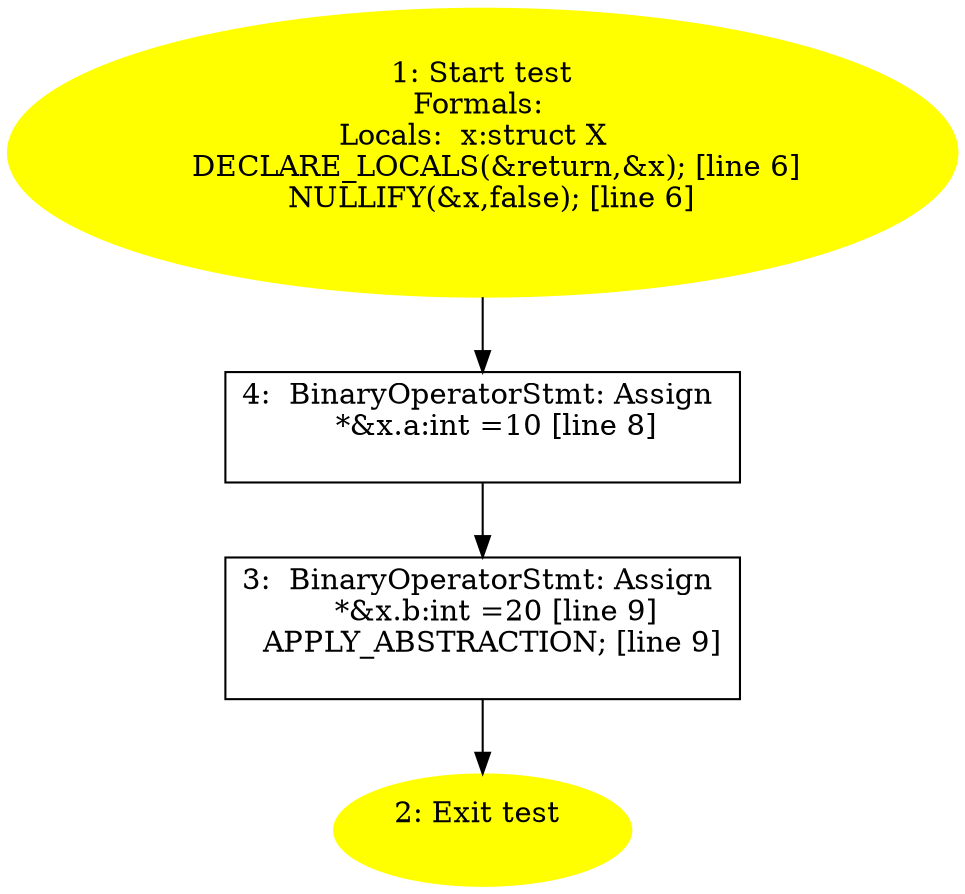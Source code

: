 digraph iCFG {
4 [label="4:  BinaryOperatorStmt: Assign \n   *&x.a:int =10 [line 8]\n " shape="box"]
	

	 4 -> 3 ;
3 [label="3:  BinaryOperatorStmt: Assign \n   *&x.b:int =20 [line 9]\n  APPLY_ABSTRACTION; [line 9]\n " shape="box"]
	

	 3 -> 2 ;
2 [label="2: Exit test \n  " color=yellow style=filled]
	

1 [label="1: Start test\nFormals: \nLocals:  x:struct X  \n   DECLARE_LOCALS(&return,&x); [line 6]\n  NULLIFY(&x,false); [line 6]\n " color=yellow style=filled]
	

	 1 -> 4 ;
}
